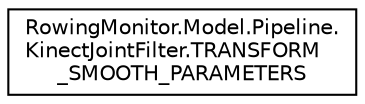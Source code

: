 digraph "Graphical Class Hierarchy"
{
  edge [fontname="Helvetica",fontsize="10",labelfontname="Helvetica",labelfontsize="10"];
  node [fontname="Helvetica",fontsize="10",shape=record];
  rankdir="LR";
  Node0 [label="RowingMonitor.Model.Pipeline.\lKinectJointFilter.TRANSFORM\l_SMOOTH_PARAMETERS",height=0.2,width=0.4,color="black", fillcolor="white", style="filled",URL="$struct_rowing_monitor_1_1_model_1_1_pipeline_1_1_kinect_joint_filter_1_1_t_r_a_n_s_f_o_r_m___s_m_o_o_t_h___p_a_r_a_m_e_t_e_r_s.html"];
}
